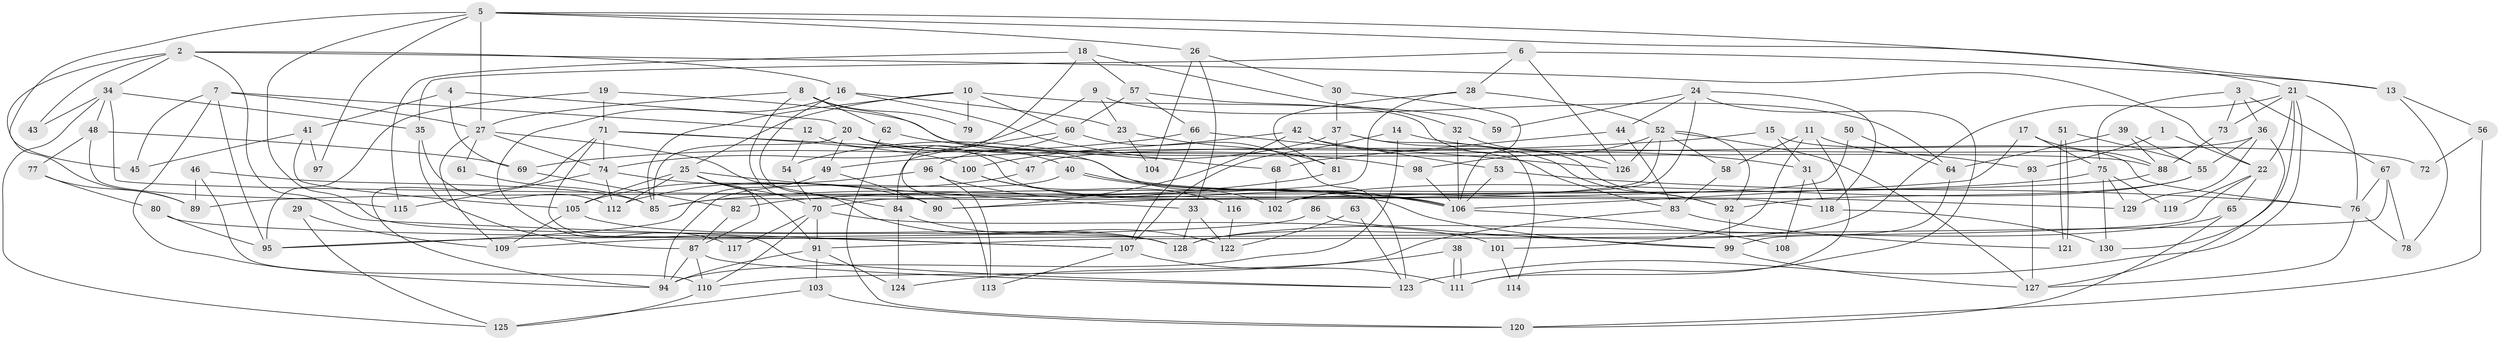 // Generated by graph-tools (version 1.1) at 2025/14/03/09/25 04:14:54]
// undirected, 130 vertices, 260 edges
graph export_dot {
graph [start="1"]
  node [color=gray90,style=filled];
  1;
  2;
  3;
  4;
  5;
  6;
  7;
  8;
  9;
  10;
  11;
  12;
  13;
  14;
  15;
  16;
  17;
  18;
  19;
  20;
  21;
  22;
  23;
  24;
  25;
  26;
  27;
  28;
  29;
  30;
  31;
  32;
  33;
  34;
  35;
  36;
  37;
  38;
  39;
  40;
  41;
  42;
  43;
  44;
  45;
  46;
  47;
  48;
  49;
  50;
  51;
  52;
  53;
  54;
  55;
  56;
  57;
  58;
  59;
  60;
  61;
  62;
  63;
  64;
  65;
  66;
  67;
  68;
  69;
  70;
  71;
  72;
  73;
  74;
  75;
  76;
  77;
  78;
  79;
  80;
  81;
  82;
  83;
  84;
  85;
  86;
  87;
  88;
  89;
  90;
  91;
  92;
  93;
  94;
  95;
  96;
  97;
  98;
  99;
  100;
  101;
  102;
  103;
  104;
  105;
  106;
  107;
  108;
  109;
  110;
  111;
  112;
  113;
  114;
  115;
  116;
  117;
  118;
  119;
  120;
  121;
  122;
  123;
  124;
  125;
  126;
  127;
  128;
  129;
  130;
  1 -- 93;
  1 -- 22;
  2 -- 107;
  2 -- 34;
  2 -- 16;
  2 -- 22;
  2 -- 43;
  2 -- 89;
  3 -- 36;
  3 -- 67;
  3 -- 73;
  3 -- 75;
  4 -- 20;
  4 -- 69;
  4 -- 41;
  5 -- 26;
  5 -- 128;
  5 -- 13;
  5 -- 21;
  5 -- 27;
  5 -- 45;
  5 -- 97;
  6 -- 35;
  6 -- 28;
  6 -- 13;
  6 -- 126;
  7 -- 27;
  7 -- 45;
  7 -- 12;
  7 -- 94;
  7 -- 95;
  8 -- 128;
  8 -- 102;
  8 -- 27;
  8 -- 62;
  8 -- 79;
  9 -- 23;
  9 -- 74;
  9 -- 64;
  10 -- 85;
  10 -- 25;
  10 -- 59;
  10 -- 60;
  10 -- 79;
  11 -- 111;
  11 -- 58;
  11 -- 93;
  11 -- 101;
  12 -- 106;
  12 -- 54;
  13 -- 56;
  13 -- 78;
  14 -- 107;
  14 -- 94;
  14 -- 31;
  15 -- 76;
  15 -- 31;
  15 -- 49;
  16 -- 90;
  16 -- 23;
  16 -- 68;
  16 -- 117;
  17 -- 75;
  17 -- 106;
  17 -- 88;
  18 -- 113;
  18 -- 32;
  18 -- 57;
  18 -- 115;
  19 -- 95;
  19 -- 71;
  19 -- 72;
  20 -- 88;
  20 -- 40;
  20 -- 47;
  20 -- 49;
  20 -- 85;
  21 -- 22;
  21 -- 73;
  21 -- 76;
  21 -- 123;
  21 -- 128;
  21 -- 130;
  22 -- 65;
  22 -- 91;
  22 -- 119;
  23 -- 81;
  23 -- 104;
  24 -- 111;
  24 -- 118;
  24 -- 44;
  24 -- 59;
  24 -- 102;
  25 -- 87;
  25 -- 70;
  25 -- 33;
  25 -- 91;
  25 -- 105;
  25 -- 112;
  26 -- 33;
  26 -- 30;
  26 -- 104;
  27 -- 61;
  27 -- 74;
  27 -- 84;
  27 -- 109;
  28 -- 70;
  28 -- 52;
  28 -- 81;
  29 -- 125;
  29 -- 109;
  30 -- 106;
  30 -- 37;
  31 -- 118;
  31 -- 108;
  32 -- 106;
  32 -- 126;
  33 -- 128;
  33 -- 122;
  34 -- 48;
  34 -- 35;
  34 -- 43;
  34 -- 118;
  34 -- 125;
  35 -- 112;
  35 -- 87;
  36 -- 127;
  36 -- 47;
  36 -- 55;
  36 -- 129;
  37 -- 54;
  37 -- 92;
  37 -- 81;
  37 -- 114;
  38 -- 124;
  38 -- 111;
  38 -- 111;
  39 -- 88;
  39 -- 55;
  39 -- 64;
  40 -- 106;
  40 -- 106;
  40 -- 94;
  41 -- 105;
  41 -- 45;
  41 -- 97;
  42 -- 53;
  42 -- 83;
  42 -- 90;
  42 -- 100;
  44 -- 68;
  44 -- 83;
  46 -- 85;
  46 -- 89;
  46 -- 110;
  47 -- 112;
  48 -- 115;
  48 -- 69;
  48 -- 77;
  49 -- 90;
  49 -- 95;
  50 -- 64;
  50 -- 90;
  51 -- 121;
  51 -- 121;
  51 -- 55;
  52 -- 85;
  52 -- 127;
  52 -- 58;
  52 -- 92;
  52 -- 98;
  52 -- 126;
  53 -- 106;
  53 -- 76;
  54 -- 70;
  55 -- 92;
  55 -- 102;
  56 -- 120;
  56 -- 72;
  57 -- 60;
  57 -- 66;
  57 -- 92;
  58 -- 83;
  60 -- 123;
  60 -- 84;
  60 -- 96;
  61 -- 85;
  62 -- 98;
  62 -- 120;
  63 -- 122;
  63 -- 123;
  64 -- 99;
  65 -- 128;
  65 -- 120;
  66 -- 126;
  66 -- 69;
  66 -- 107;
  67 -- 76;
  67 -- 109;
  67 -- 78;
  68 -- 102;
  69 -- 82;
  70 -- 110;
  70 -- 91;
  70 -- 101;
  70 -- 117;
  71 -- 94;
  71 -- 74;
  71 -- 100;
  71 -- 123;
  71 -- 129;
  73 -- 88;
  74 -- 90;
  74 -- 112;
  74 -- 115;
  75 -- 129;
  75 -- 82;
  75 -- 119;
  75 -- 130;
  76 -- 78;
  76 -- 127;
  77 -- 89;
  77 -- 80;
  80 -- 95;
  80 -- 107;
  81 -- 85;
  82 -- 87;
  83 -- 110;
  83 -- 121;
  84 -- 122;
  84 -- 124;
  86 -- 95;
  86 -- 99;
  87 -- 94;
  87 -- 123;
  87 -- 110;
  88 -- 89;
  91 -- 94;
  91 -- 103;
  91 -- 124;
  92 -- 99;
  93 -- 127;
  96 -- 99;
  96 -- 105;
  96 -- 113;
  98 -- 106;
  99 -- 127;
  100 -- 106;
  100 -- 116;
  101 -- 114;
  103 -- 125;
  103 -- 120;
  105 -- 109;
  105 -- 128;
  106 -- 108;
  107 -- 111;
  107 -- 113;
  110 -- 125;
  116 -- 122;
  118 -- 130;
}
